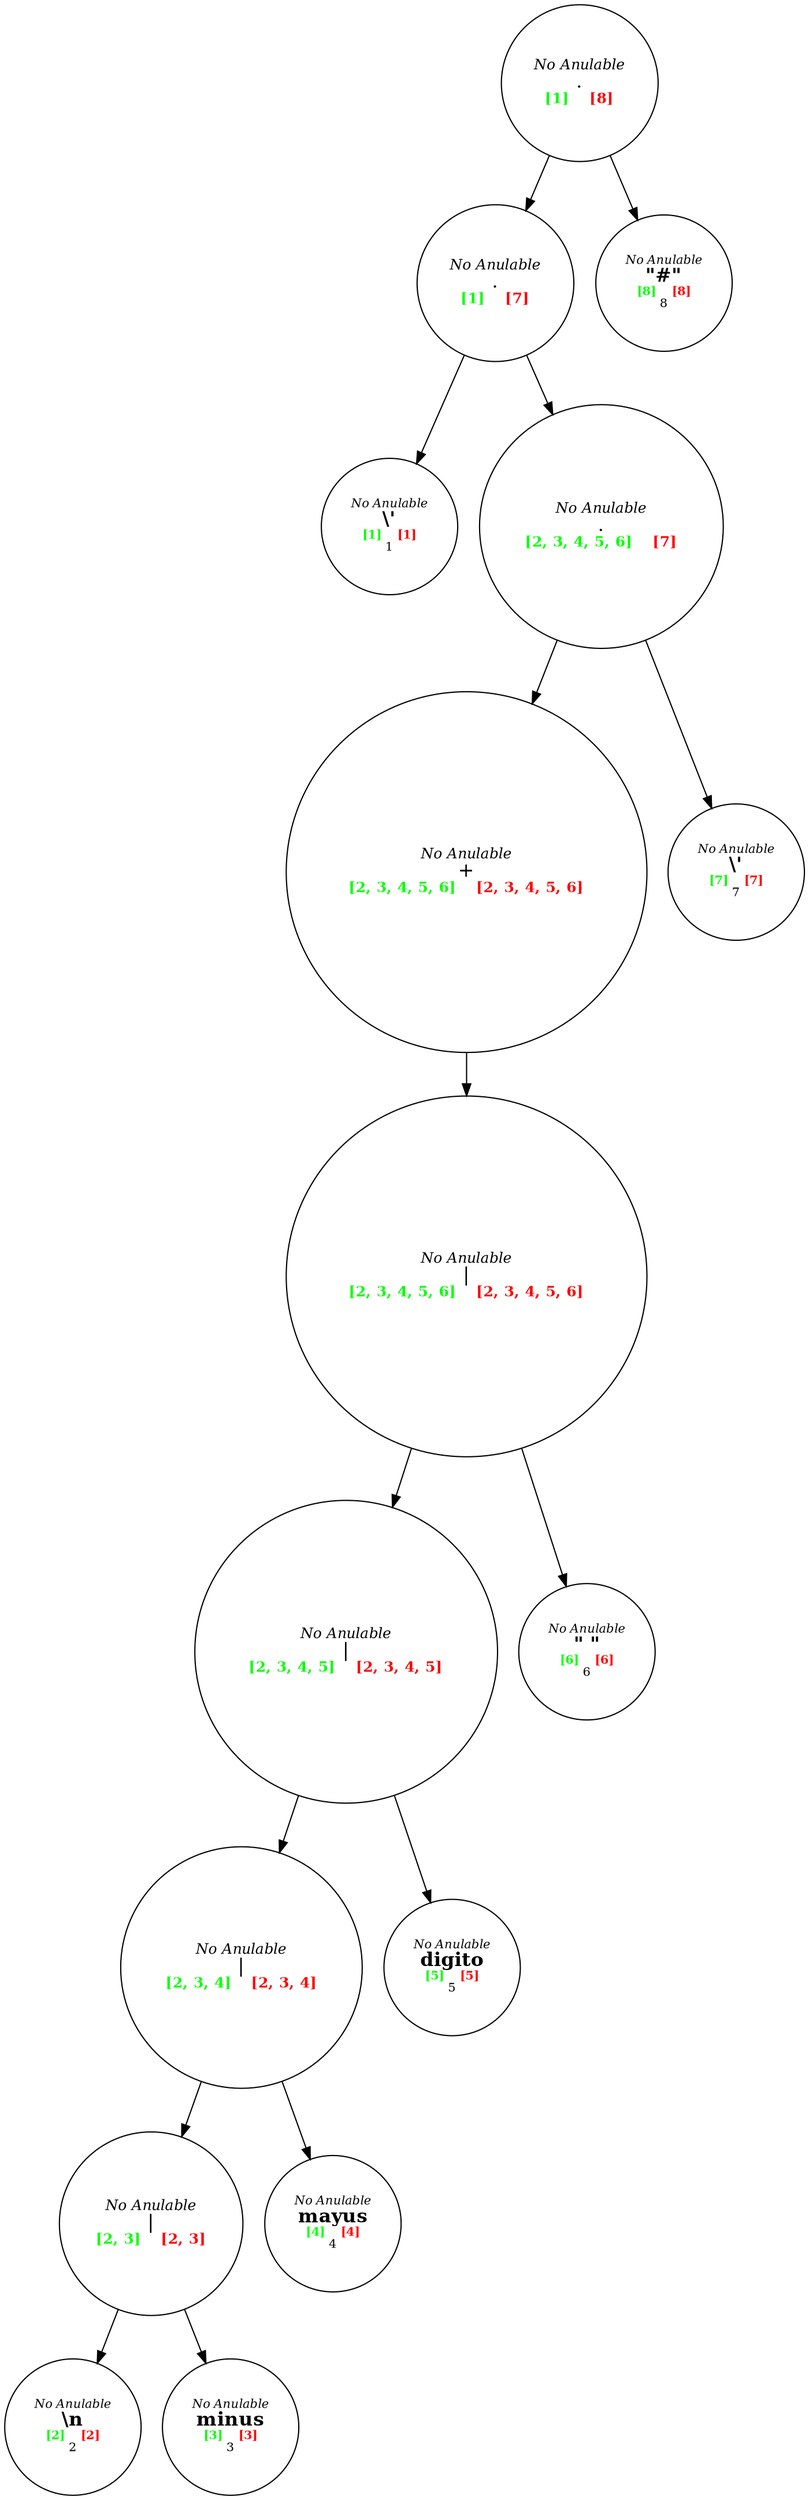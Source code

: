 digraph arbol {N_1[shape = circle, label=<<FONT POINT-SIZE="12"><I>No Anulable</I><BR/><FONT POINT-SIZE="16">.</FONT><BR/><FONT COLOR="green"><B>[1]</B></FONT>    <FONT COLOR="red"><B>[8]</B></FONT></FONT>>]N_2[shape = circle, label=<<FONT POINT-SIZE="12"><I>No Anulable</I><BR/><FONT POINT-SIZE="16">.</FONT><BR/><FONT COLOR="green"><B>[1]</B></FONT>    <FONT COLOR="red"><B>[7]</B></FONT></FONT>>]N_1 -> N_2;
N_3[shape = circle, label=<<FONT POINT-SIZE="10"><I>No Anulable</I><BR/><B><FONT POINT-SIZE="16">\'</FONT></B><BR/><FONT COLOR="green"><B>[1]</B></FONT>    <FONT COLOR="red"><B>[1]</B></FONT><BR/>1</FONT>>]N_2 -> N_3;
N_4[shape = circle, label=<<FONT POINT-SIZE="12"><I>No Anulable</I><BR/><FONT POINT-SIZE="16">.</FONT><BR/><FONT COLOR="green"><B>[2, 3, 4, 5, 6]</B></FONT>    <FONT COLOR="red"><B>[7]</B></FONT></FONT>>]N_2 -> N_4;
N_5[shape = circle, label=<<FONT POINT-SIZE="12"><I>No Anulable</I><BR/><FONT POINT-SIZE="16">+</FONT><BR/><FONT COLOR="green"><B>[2, 3, 4, 5, 6]</B></FONT>    <FONT COLOR="red"><B>[2, 3, 4, 5, 6]</B></FONT></FONT>>]N_4 -> N_5;
N_6[shape = circle, label=<<FONT POINT-SIZE="12"><I>No Anulable</I><BR/><FONT POINT-SIZE="16">|</FONT><BR/><FONT COLOR="green"><B>[2, 3, 4, 5, 6]</B></FONT>    <FONT COLOR="red"><B>[2, 3, 4, 5, 6]</B></FONT></FONT>>]N_5 -> N_6;
N_7[shape = circle, label=<<FONT POINT-SIZE="12"><I>No Anulable</I><BR/><FONT POINT-SIZE="16">|</FONT><BR/><FONT COLOR="green"><B>[2, 3, 4, 5]</B></FONT>    <FONT COLOR="red"><B>[2, 3, 4, 5]</B></FONT></FONT>>]N_6 -> N_7;
N_8[shape = circle, label=<<FONT POINT-SIZE="12"><I>No Anulable</I><BR/><FONT POINT-SIZE="16">|</FONT><BR/><FONT COLOR="green"><B>[2, 3, 4]</B></FONT>    <FONT COLOR="red"><B>[2, 3, 4]</B></FONT></FONT>>]N_7 -> N_8;
N_9[shape = circle, label=<<FONT POINT-SIZE="12"><I>No Anulable</I><BR/><FONT POINT-SIZE="16">|</FONT><BR/><FONT COLOR="green"><B>[2, 3]</B></FONT>    <FONT COLOR="red"><B>[2, 3]</B></FONT></FONT>>]N_8 -> N_9;
N_10[shape = circle, label=<<FONT POINT-SIZE="10"><I>No Anulable</I><BR/><B><FONT POINT-SIZE="16">\n</FONT></B><BR/><FONT COLOR="green"><B>[2]</B></FONT>    <FONT COLOR="red"><B>[2]</B></FONT><BR/>2</FONT>>]N_9 -> N_10;
N_11[shape = circle, label=<<FONT POINT-SIZE="10"><I>No Anulable</I><BR/><B><FONT POINT-SIZE="16">minus</FONT></B><BR/><FONT COLOR="green"><B>[3]</B></FONT>    <FONT COLOR="red"><B>[3]</B></FONT><BR/>3</FONT>>]N_9 -> N_11;
N_12[shape = circle, label=<<FONT POINT-SIZE="10"><I>No Anulable</I><BR/><B><FONT POINT-SIZE="16">mayus</FONT></B><BR/><FONT COLOR="green"><B>[4]</B></FONT>    <FONT COLOR="red"><B>[4]</B></FONT><BR/>4</FONT>>]N_8 -> N_12;
N_13[shape = circle, label=<<FONT POINT-SIZE="10"><I>No Anulable</I><BR/><B><FONT POINT-SIZE="16">digito</FONT></B><BR/><FONT COLOR="green"><B>[5]</B></FONT>    <FONT COLOR="red"><B>[5]</B></FONT><BR/>5</FONT>>]N_7 -> N_13;
N_14[shape = circle, label=<<FONT POINT-SIZE="10"><I>No Anulable</I><BR/><B><FONT POINT-SIZE="16">" "</FONT></B><BR/><FONT COLOR="green"><B>[6]</B></FONT>    <FONT COLOR="red"><B>[6]</B></FONT><BR/>6</FONT>>]N_6 -> N_14;
N_15[shape = circle, label=<<FONT POINT-SIZE="10"><I>No Anulable</I><BR/><B><FONT POINT-SIZE="16">\'</FONT></B><BR/><FONT COLOR="green"><B>[7]</B></FONT>    <FONT COLOR="red"><B>[7]</B></FONT><BR/>7</FONT>>]N_4 -> N_15;
N_16[shape = circle, label=<<FONT POINT-SIZE="10"><I>No Anulable</I><BR/><B><FONT POINT-SIZE="16">"#"</FONT></B><BR/><FONT COLOR="green"><B>[8]</B></FONT>    <FONT COLOR="red"><B>[8]</B></FONT><BR/>8</FONT>>]N_1 -> N_16;
}
